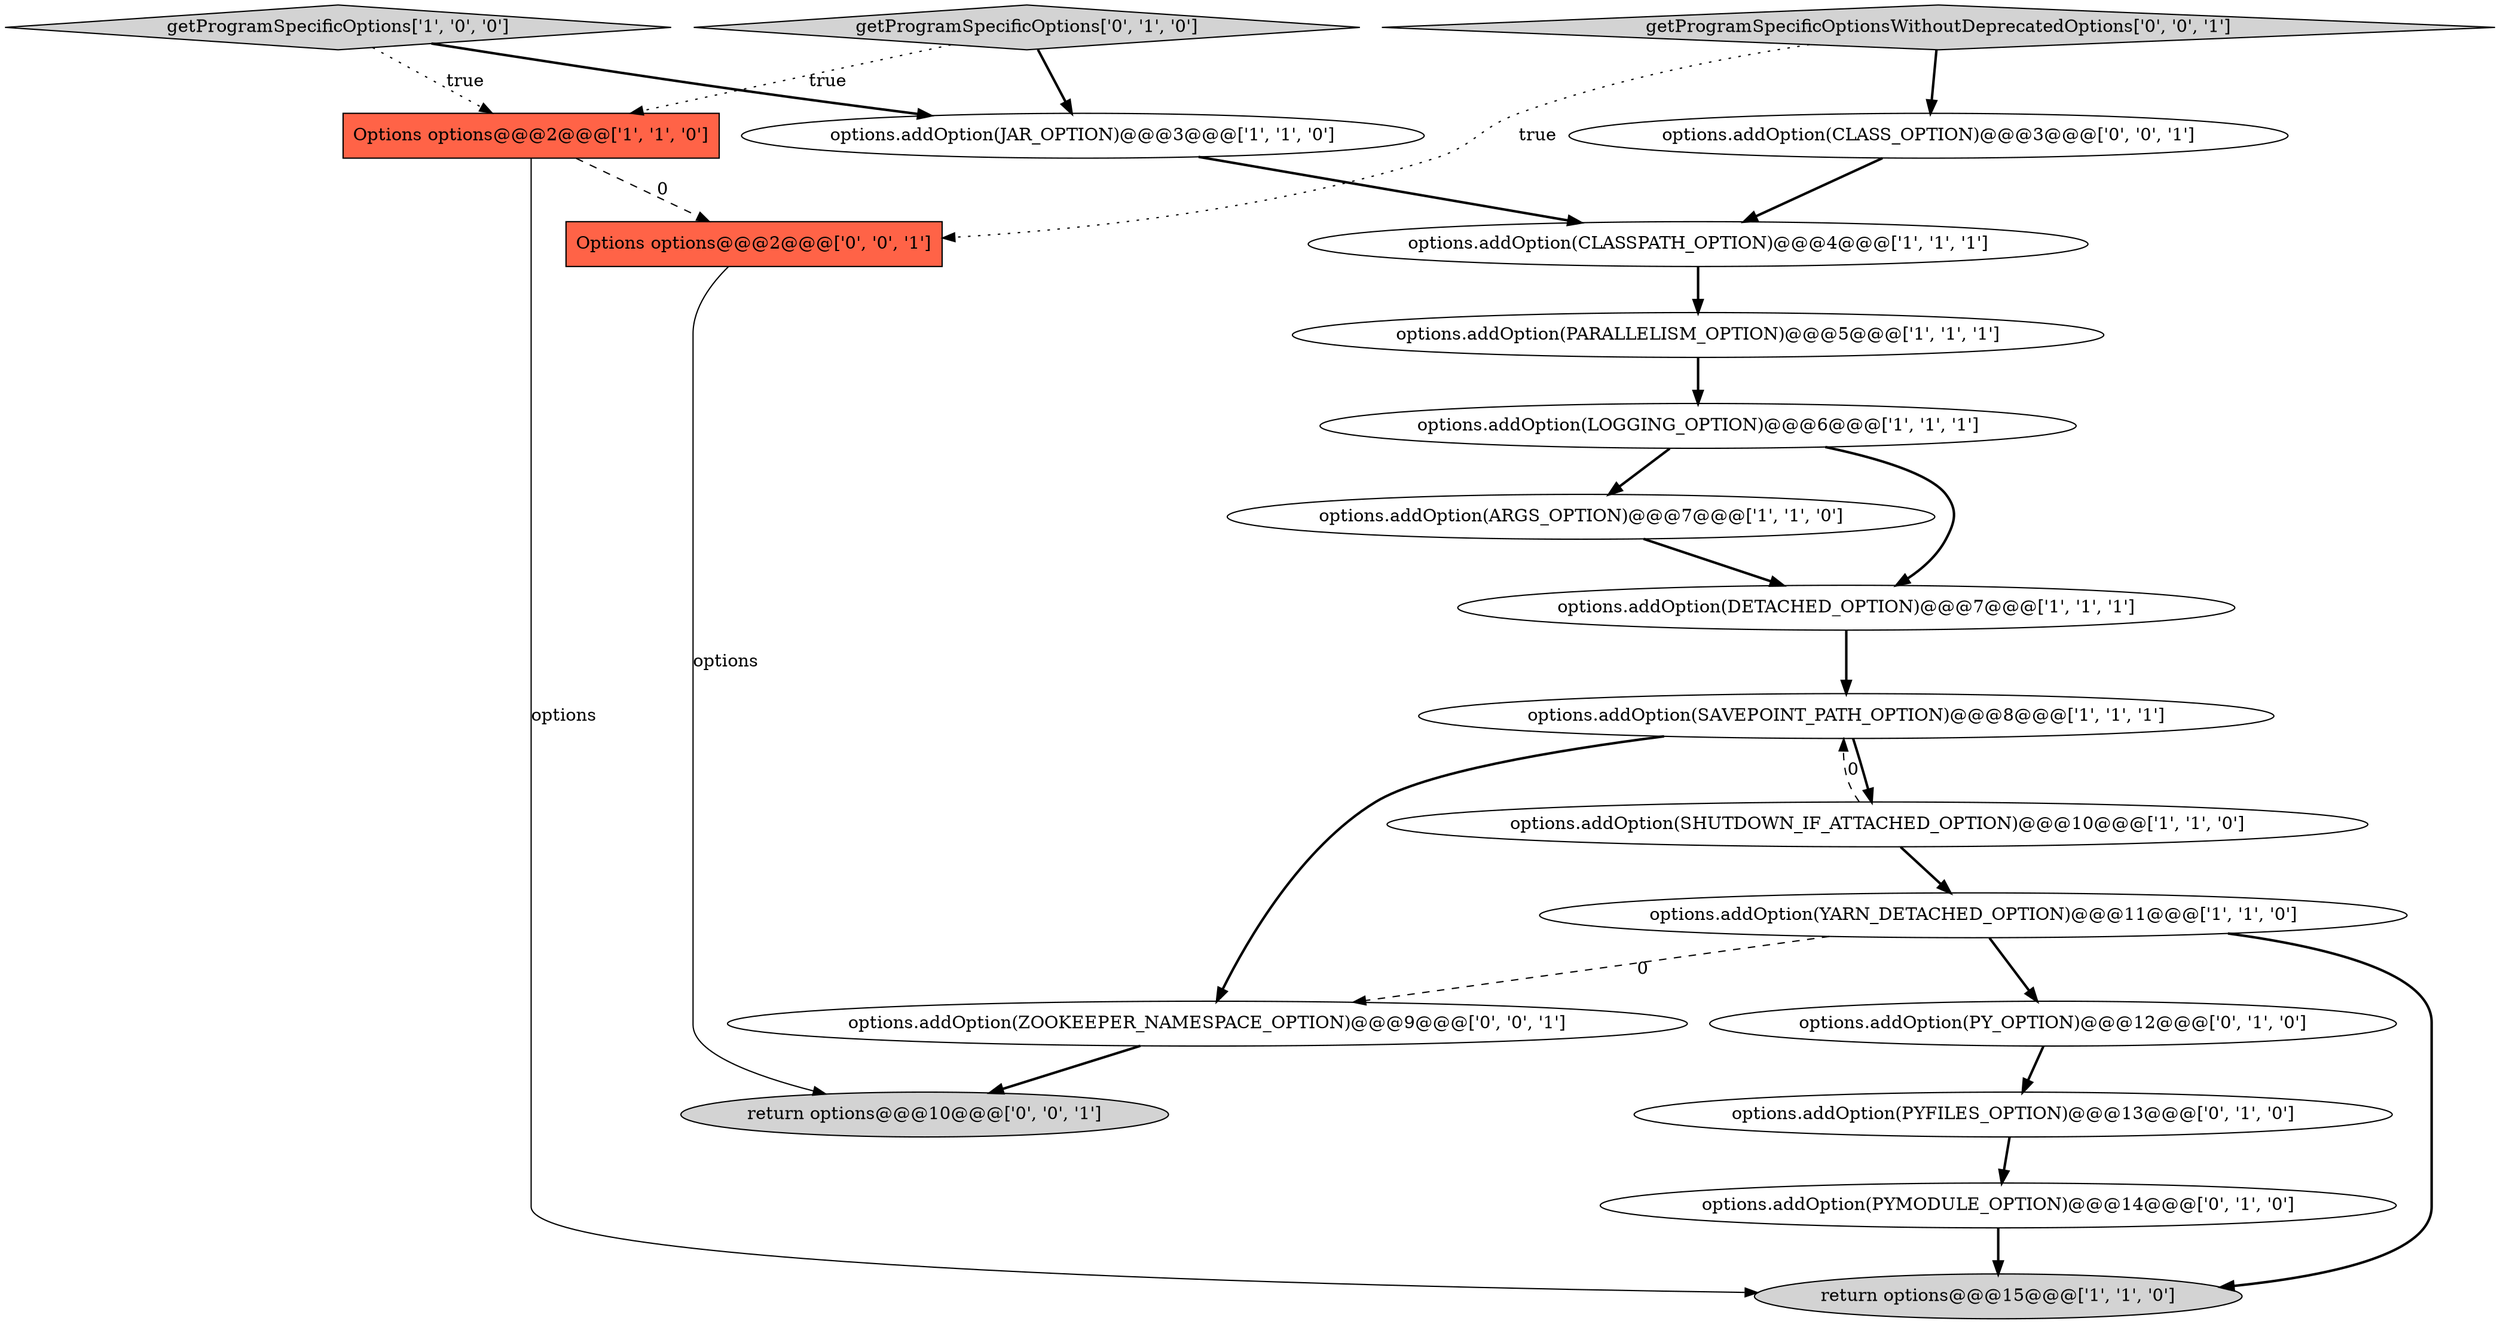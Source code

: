 digraph {
6 [style = filled, label = "getProgramSpecificOptions['1', '0', '0']", fillcolor = lightgray, shape = diamond image = "AAA0AAABBB1BBB"];
10 [style = filled, label = "options.addOption(ARGS_OPTION)@@@7@@@['1', '1', '0']", fillcolor = white, shape = ellipse image = "AAA0AAABBB1BBB"];
15 [style = filled, label = "options.addOption(PYMODULE_OPTION)@@@14@@@['0', '1', '0']", fillcolor = white, shape = ellipse image = "AAA1AAABBB2BBB"];
2 [style = filled, label = "options.addOption(CLASSPATH_OPTION)@@@4@@@['1', '1', '1']", fillcolor = white, shape = ellipse image = "AAA0AAABBB1BBB"];
14 [style = filled, label = "options.addOption(PY_OPTION)@@@12@@@['0', '1', '0']", fillcolor = white, shape = ellipse image = "AAA1AAABBB2BBB"];
17 [style = filled, label = "return options@@@10@@@['0', '0', '1']", fillcolor = lightgray, shape = ellipse image = "AAA0AAABBB3BBB"];
12 [style = filled, label = "getProgramSpecificOptions['0', '1', '0']", fillcolor = lightgray, shape = diamond image = "AAA0AAABBB2BBB"];
16 [style = filled, label = "getProgramSpecificOptionsWithoutDeprecatedOptions['0', '0', '1']", fillcolor = lightgray, shape = diamond image = "AAA0AAABBB3BBB"];
20 [style = filled, label = "options.addOption(ZOOKEEPER_NAMESPACE_OPTION)@@@9@@@['0', '0', '1']", fillcolor = white, shape = ellipse image = "AAA0AAABBB3BBB"];
4 [style = filled, label = "options.addOption(JAR_OPTION)@@@3@@@['1', '1', '0']", fillcolor = white, shape = ellipse image = "AAA0AAABBB1BBB"];
1 [style = filled, label = "options.addOption(SHUTDOWN_IF_ATTACHED_OPTION)@@@10@@@['1', '1', '0']", fillcolor = white, shape = ellipse image = "AAA0AAABBB1BBB"];
11 [style = filled, label = "options.addOption(DETACHED_OPTION)@@@7@@@['1', '1', '1']", fillcolor = white, shape = ellipse image = "AAA0AAABBB1BBB"];
8 [style = filled, label = "options.addOption(SAVEPOINT_PATH_OPTION)@@@8@@@['1', '1', '1']", fillcolor = white, shape = ellipse image = "AAA0AAABBB1BBB"];
9 [style = filled, label = "return options@@@15@@@['1', '1', '0']", fillcolor = lightgray, shape = ellipse image = "AAA0AAABBB1BBB"];
13 [style = filled, label = "options.addOption(PYFILES_OPTION)@@@13@@@['0', '1', '0']", fillcolor = white, shape = ellipse image = "AAA1AAABBB2BBB"];
18 [style = filled, label = "Options options@@@2@@@['0', '0', '1']", fillcolor = tomato, shape = box image = "AAA0AAABBB3BBB"];
7 [style = filled, label = "options.addOption(YARN_DETACHED_OPTION)@@@11@@@['1', '1', '0']", fillcolor = white, shape = ellipse image = "AAA0AAABBB1BBB"];
0 [style = filled, label = "options.addOption(PARALLELISM_OPTION)@@@5@@@['1', '1', '1']", fillcolor = white, shape = ellipse image = "AAA0AAABBB1BBB"];
19 [style = filled, label = "options.addOption(CLASS_OPTION)@@@3@@@['0', '0', '1']", fillcolor = white, shape = ellipse image = "AAA0AAABBB3BBB"];
3 [style = filled, label = "options.addOption(LOGGING_OPTION)@@@6@@@['1', '1', '1']", fillcolor = white, shape = ellipse image = "AAA0AAABBB1BBB"];
5 [style = filled, label = "Options options@@@2@@@['1', '1', '0']", fillcolor = tomato, shape = box image = "AAA0AAABBB1BBB"];
3->10 [style = bold, label=""];
18->17 [style = solid, label="options"];
13->15 [style = bold, label=""];
3->11 [style = bold, label=""];
5->9 [style = solid, label="options"];
15->9 [style = bold, label=""];
6->4 [style = bold, label=""];
7->9 [style = bold, label=""];
7->20 [style = dashed, label="0"];
16->19 [style = bold, label=""];
12->4 [style = bold, label=""];
16->18 [style = dotted, label="true"];
14->13 [style = bold, label=""];
1->8 [style = dashed, label="0"];
10->11 [style = bold, label=""];
0->3 [style = bold, label=""];
5->18 [style = dashed, label="0"];
4->2 [style = bold, label=""];
12->5 [style = dotted, label="true"];
7->14 [style = bold, label=""];
8->1 [style = bold, label=""];
6->5 [style = dotted, label="true"];
11->8 [style = bold, label=""];
20->17 [style = bold, label=""];
2->0 [style = bold, label=""];
19->2 [style = bold, label=""];
1->7 [style = bold, label=""];
8->20 [style = bold, label=""];
}
